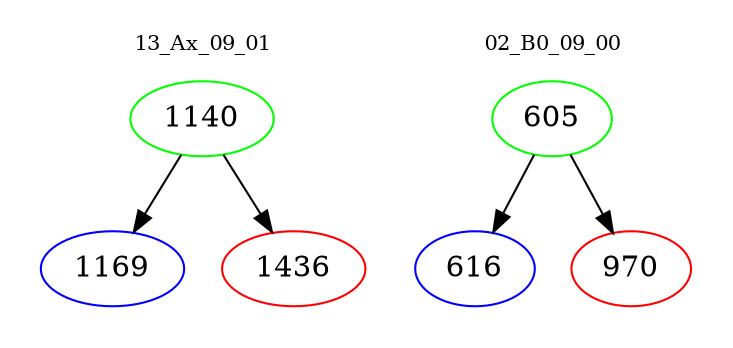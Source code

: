 digraph{
subgraph cluster_0 {
color = white
label = "13_Ax_09_01";
fontsize=10;
T0_1140 [label="1140", color="green"]
T0_1140 -> T0_1169 [color="black"]
T0_1169 [label="1169", color="blue"]
T0_1140 -> T0_1436 [color="black"]
T0_1436 [label="1436", color="red"]
}
subgraph cluster_1 {
color = white
label = "02_B0_09_00";
fontsize=10;
T1_605 [label="605", color="green"]
T1_605 -> T1_616 [color="black"]
T1_616 [label="616", color="blue"]
T1_605 -> T1_970 [color="black"]
T1_970 [label="970", color="red"]
}
}
